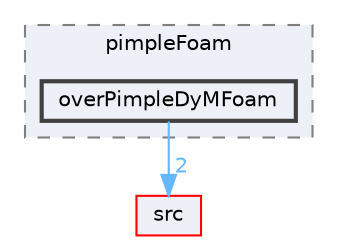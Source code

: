 digraph "applications/solvers/incompressible/pimpleFoam/overPimpleDyMFoam"
{
 // LATEX_PDF_SIZE
  bgcolor="transparent";
  edge [fontname=Helvetica,fontsize=10,labelfontname=Helvetica,labelfontsize=10];
  node [fontname=Helvetica,fontsize=10,shape=box,height=0.2,width=0.4];
  compound=true
  subgraph clusterdir_98e028252b14d2134a5971db69393518 {
    graph [ bgcolor="#edf0f7", pencolor="grey50", label="pimpleFoam", fontname=Helvetica,fontsize=10 style="filled,dashed", URL="dir_98e028252b14d2134a5971db69393518.html",tooltip=""]
  dir_8c2c042a8af26052eb1946e64c925890 [label="overPimpleDyMFoam", fillcolor="#edf0f7", color="grey25", style="filled,bold", URL="dir_8c2c042a8af26052eb1946e64c925890.html",tooltip=""];
  }
  dir_68267d1309a1af8e8297ef4c3efbcdba [label="src", fillcolor="#edf0f7", color="red", style="filled", URL="dir_68267d1309a1af8e8297ef4c3efbcdba.html",tooltip=""];
  dir_8c2c042a8af26052eb1946e64c925890->dir_68267d1309a1af8e8297ef4c3efbcdba [headlabel="2", labeldistance=1.5 headhref="dir_002748_003729.html" href="dir_002748_003729.html" color="steelblue1" fontcolor="steelblue1"];
}
